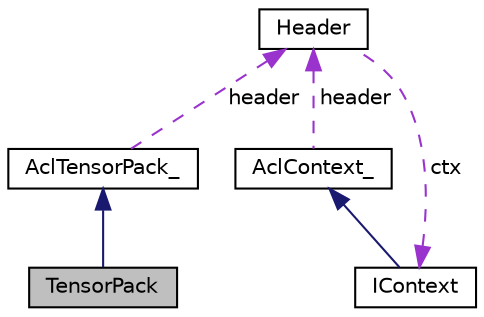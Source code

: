 digraph "TensorPack"
{
 // LATEX_PDF_SIZE
  edge [fontname="Helvetica",fontsize="10",labelfontname="Helvetica",labelfontsize="10"];
  node [fontname="Helvetica",fontsize="10",shape=record];
  Node1 [label="TensorPack",height=0.2,width=0.4,color="black", fillcolor="grey75", style="filled", fontcolor="black",tooltip="Tensor packing service."];
  Node2 -> Node1 [dir="back",color="midnightblue",fontsize="10",style="solid",fontname="Helvetica"];
  Node2 [label="AclTensorPack_",height=0.2,width=0.4,color="black", fillcolor="white", style="filled",URL="$struct_acl_tensor_pack__.xhtml",tooltip=" "];
  Node3 -> Node2 [dir="back",color="darkorchid3",fontsize="10",style="dashed",label=" header" ,fontname="Helvetica"];
  Node3 [label="Header",height=0.2,width=0.4,color="black", fillcolor="white", style="filled",URL="$structarm__compute_1_1detail_1_1_header.xhtml",tooltip=" "];
  Node4 -> Node3 [dir="back",color="darkorchid3",fontsize="10",style="dashed",label=" ctx" ,fontname="Helvetica"];
  Node4 [label="IContext",height=0.2,width=0.4,color="black", fillcolor="white", style="filled",URL="$classarm__compute_1_1_i_context.xhtml",tooltip="Context interface."];
  Node5 -> Node4 [dir="back",color="midnightblue",fontsize="10",style="solid",fontname="Helvetica"];
  Node5 [label="AclContext_",height=0.2,width=0.4,color="black", fillcolor="white", style="filled",URL="$struct_acl_context__.xhtml",tooltip=" "];
  Node3 -> Node5 [dir="back",color="darkorchid3",fontsize="10",style="dashed",label=" header" ,fontname="Helvetica"];
}
